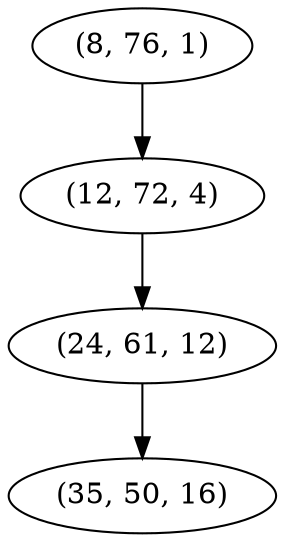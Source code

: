 digraph tree {
    "(8, 76, 1)";
    "(12, 72, 4)";
    "(24, 61, 12)";
    "(35, 50, 16)";
    "(8, 76, 1)" -> "(12, 72, 4)";
    "(12, 72, 4)" -> "(24, 61, 12)";
    "(24, 61, 12)" -> "(35, 50, 16)";
}
